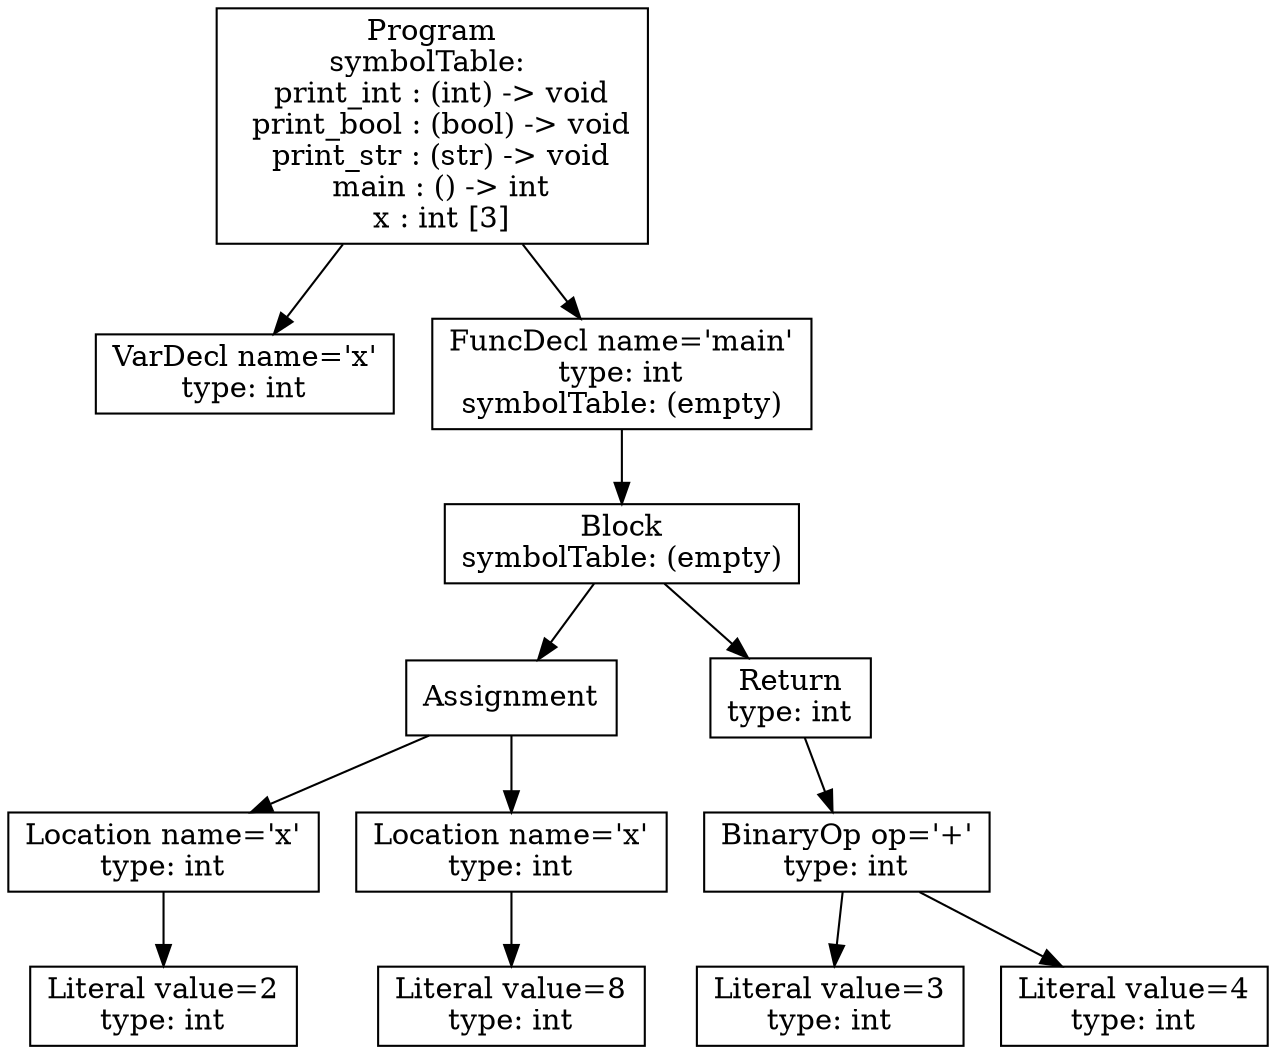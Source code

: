 digraph AST {
1 [shape=box, label="VarDecl name='x'\ntype: int"];
6 [shape=box, label="Literal value=2\ntype: int"];
5 [shape=box, label="Location name='x'\ntype: int"];
5 -> 6;
8 [shape=box, label="Literal value=8\ntype: int"];
7 [shape=box, label="Location name='x'\ntype: int"];
7 -> 8;
4 [shape=box, label="Assignment"];
4 -> 5;
4 -> 7;
11 [shape=box, label="Literal value=3\ntype: int"];
12 [shape=box, label="Literal value=4\ntype: int"];
10 [shape=box, label="BinaryOp op='+'\ntype: int"];
10 -> 11;
10 -> 12;
9 [shape=box, label="Return\ntype: int"];
9 -> 10;
3 [shape=box, label="Block\nsymbolTable: (empty)"];
3 -> 4;
3 -> 9;
2 [shape=box, label="FuncDecl name='main'\ntype: int\nsymbolTable: (empty)"];
2 -> 3;
0 [shape=box, label="Program\nsymbolTable: \n  print_int : (int) -> void\n  print_bool : (bool) -> void\n  print_str : (str) -> void\n  main : () -> int\n  x : int [3]"];
0 -> 1;
0 -> 2;
}
